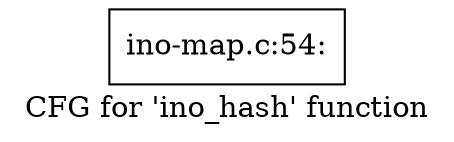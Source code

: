 digraph "CFG for 'ino_hash' function" {
	label="CFG for 'ino_hash' function";

	Node0xd850d10 [shape=record,label="{ino-map.c:54:}"];
}
